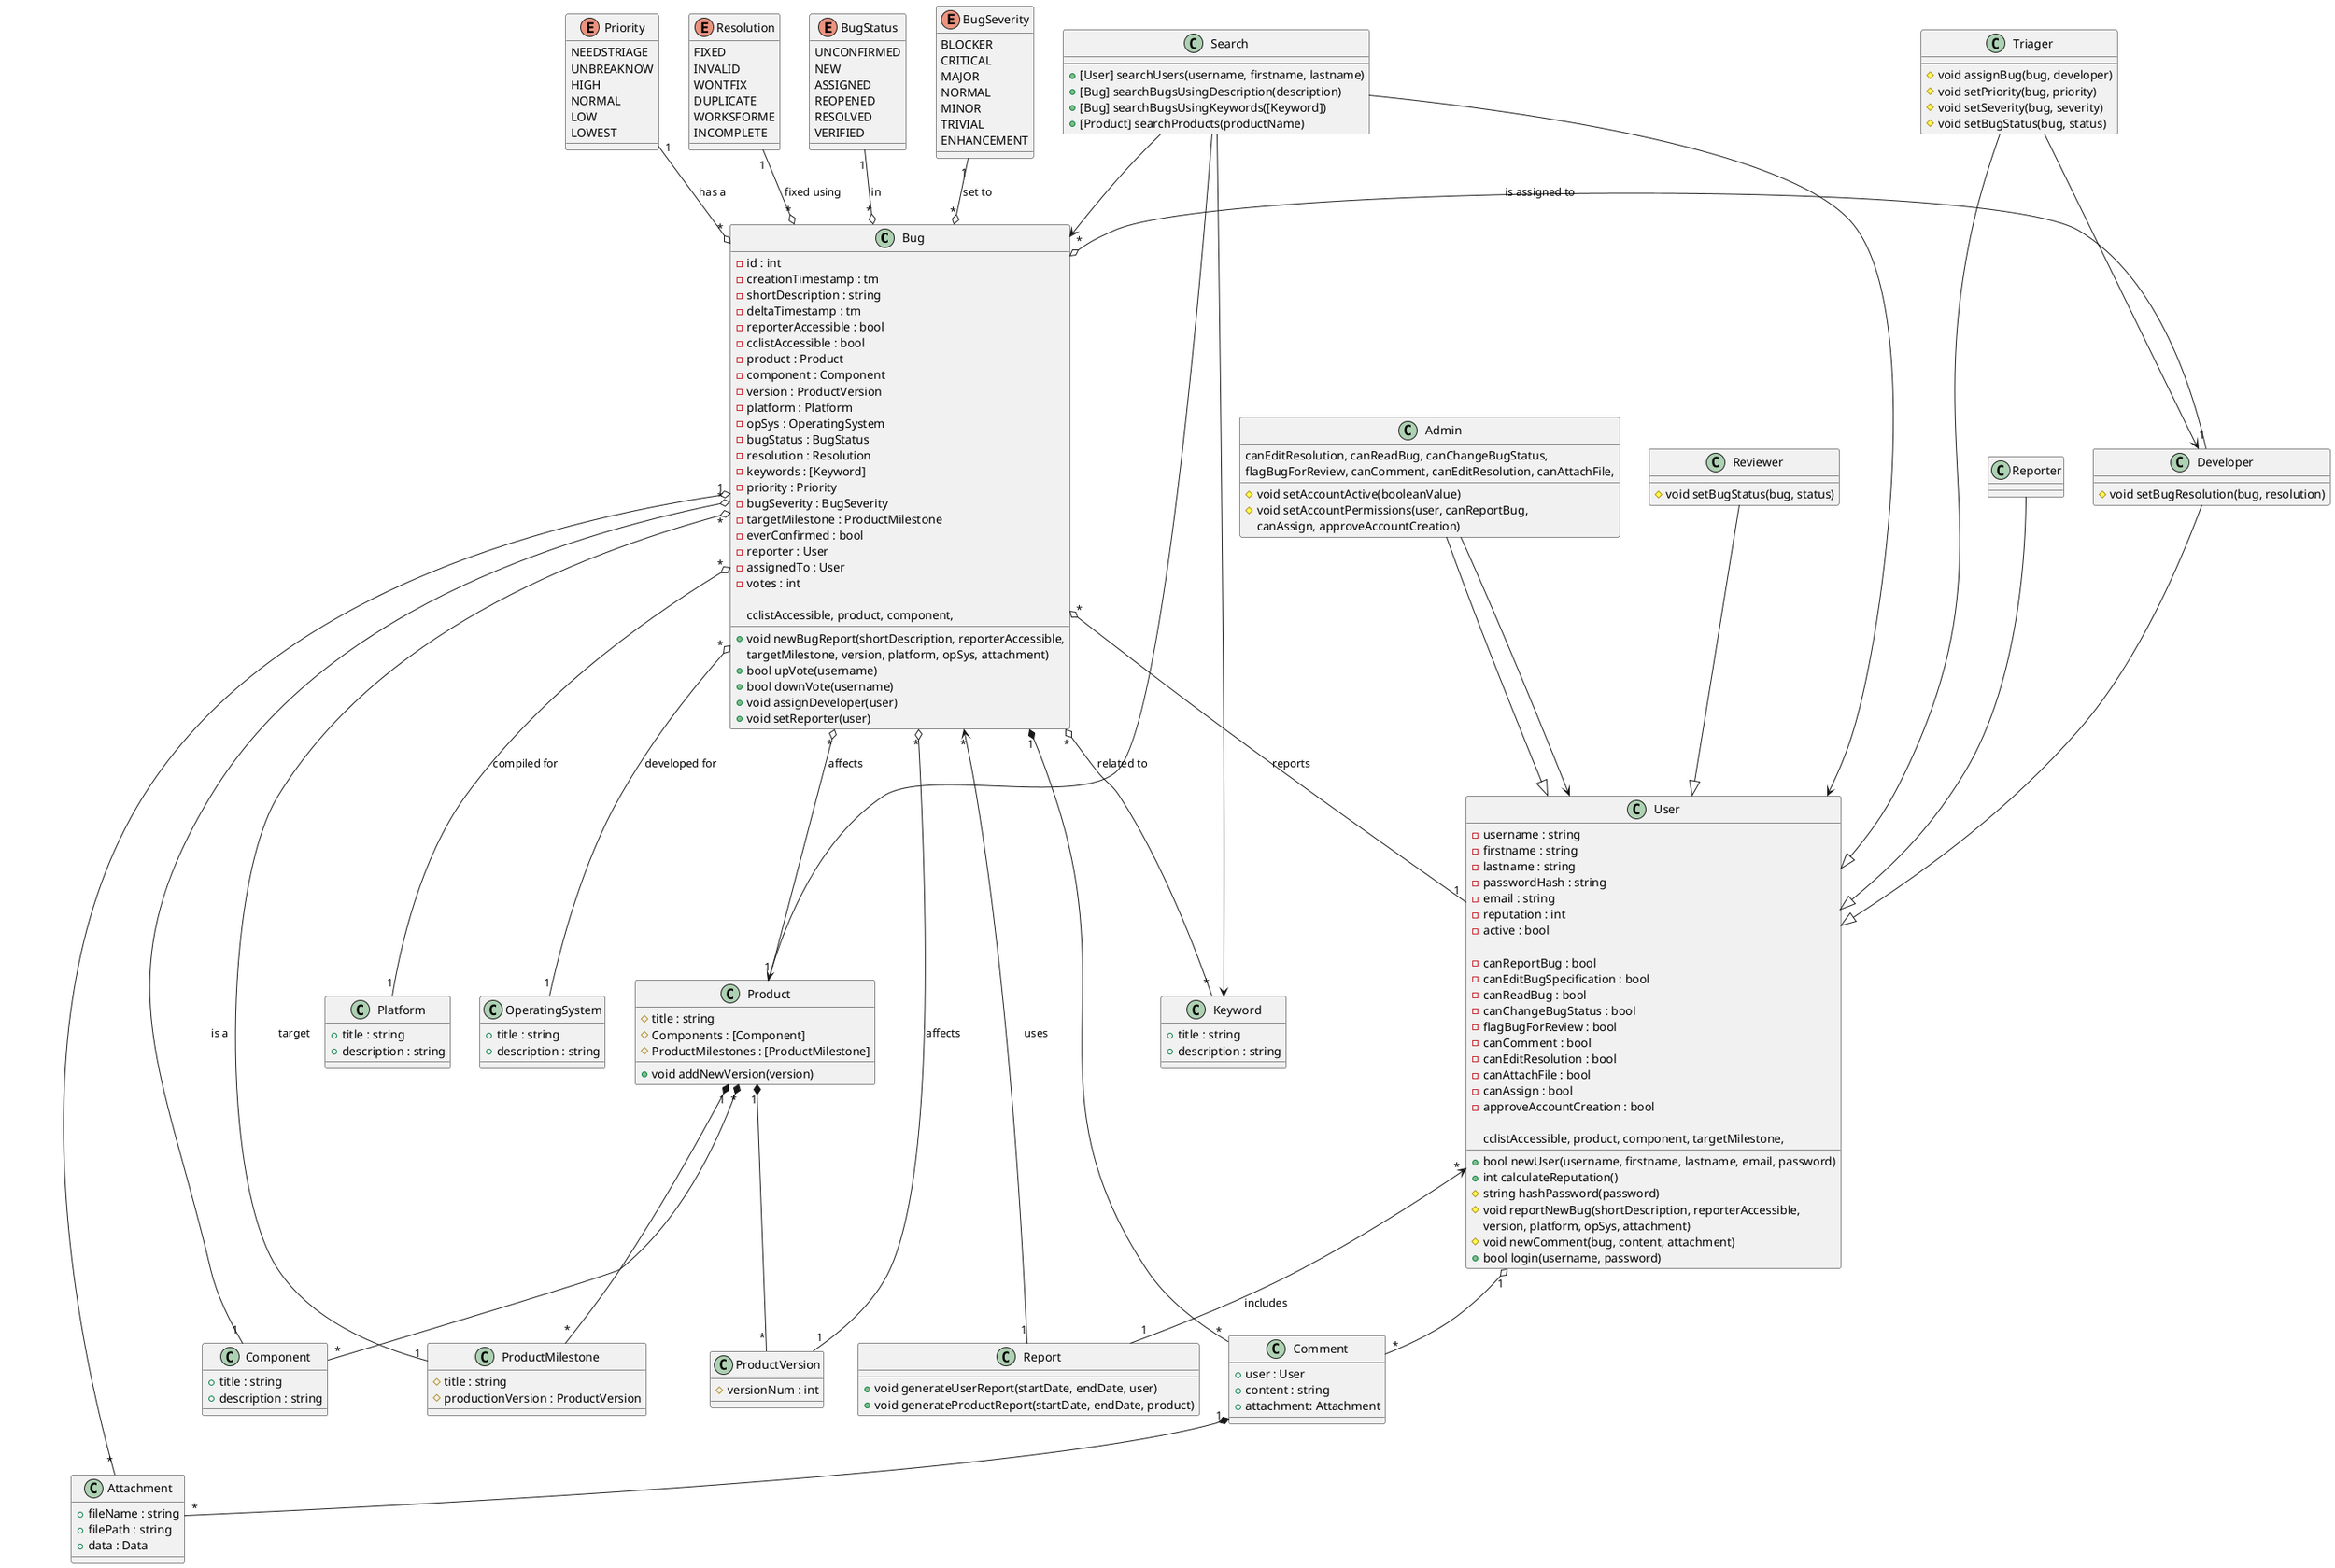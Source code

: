 'Dependency from A to B means that A uses B but indirectly (say by receiving instances of it and forwarding them to other objects).
'Association from A to B means that A uses B directly, (for example by calling methods)
'Aggregation from A to B means that B is part of A (semantically) but B can be shared and if A is deleted, B is not deleted. Note that this says nothing about how the "is part" is implemented.
'Composition from A to B is like Aggregation, where B cannot be shared and if A is deleted, all of its aggregates (Bs) are deleted also.

@startuml

'skinparam nodesep 30
'skinparam ranksep 30
'skinparam padding 5

'Group "1" o-- "*" User : is assigned to

Bug "*" o- "1" User : reports
Bug "*" o- "1" Developer : is assigned to

Bug "*" o-- "*" Keyword : related to
Bug "*" o-- "1" Platform : compiled for
Bug "*" o-- "1" OperatingSystem : developed for
Bug "*" o-- "1" Component : is a
Bug "*" o-- "1" ProductMilestone : target
Bug "*" o-left- "1" ProductVersion : affects
Bug "*" o-- "1" Product : affects

Bug "*" o-up- "1" BugStatus : in
Bug "*" o-up- "1" Resolution : fixed using
Bug "*" o-up- "1" Priority : has a
Bug "*" o-up- "1" BugSeverity : set to

Bug "1" o-- "*" Attachment
Bug "1" *-- "*" Comment
Comment "1" *-- "*" Attachment

Bug "*" <-- "1" Report : uses
User "*" <-- "1" Report : includes

User "1" o-- "*" Comment

Product "1" *-- "*" ProductMilestone
Product "1" *-- "*" ProductVersion
Product "*" *-- "*" Component

User <|-up- Reporter
User <|-up- Developer
User <|-up- Reviewer
User <|-up- Triager
User <|-up- Admin

Admin --> User
Triager --> Developer

Search -down-> User
Search -down-> Bug
Search -down-> Keyword
Search -down-> Product

class Search {
    + [User] searchUsers(username, firstname, lastname)
    + [Bug] searchBugsUsingDescription(description)
    + [Bug] searchBugsUsingKeywords([Keyword])
    + [Product] searchProducts(productName)
}

class User {
    - username : string
    - firstname : string
    - lastname : string
    - passwordHash : string
    - email : string
    - reputation : int
    - active : bool

    - canReportBug : bool
    - canEditBugSpecification : bool
    - canReadBug : bool
    - canChangeBugStatus : bool
    - flagBugForReview : bool
    - canComment : bool
    - canEditResolution : bool
    - canAttachFile : bool
    - canAssign : bool
    - approveAccountCreation : bool

    + bool newUser(username, firstname, lastname, email, password)
    + int calculateReputation()
    # string hashPassword(password)
    # void reportNewBug(shortDescription, reporterAccessible,
        cclistAccessible, product, component, targetMilestone,
        version, platform, opSys, attachment)
    # void newComment(bug, content, attachment)
    + bool login(username, password)
}

Class Reporter {

}

Class Developer {
    # void setBugResolution(bug, resolution)
}

Class Reviewer {
    # void setBugStatus(bug, status)
}

Class Triager {
    # void assignBug(bug, developer)
    # void setPriority(bug, priority)
    # void setSeverity(bug, severity)
    # void setBugStatus(bug, status)
}

Class Admin {
    # void setAccountActive(booleanValue)
    # void setAccountPermissions(user, canReportBug,
        canEditResolution, canReadBug, canChangeBugStatus,
        flagBugForReview, canComment, canEditResolution, canAttachFile,
        canAssign, approveAccountCreation)
}


class Bug {
    - id : int
    - creationTimestamp : tm
    - shortDescription : string
    - deltaTimestamp : tm
    - reporterAccessible : bool
    - cclistAccessible : bool
    - product : Product
    - component : Component
    - version : ProductVersion
    - platform : Platform
    - opSys : OperatingSystem
    - bugStatus : BugStatus
    - resolution : Resolution
    - keywords : [Keyword]
    - priority : Priority
    - bugSeverity : BugSeverity
    - targetMilestone : ProductMilestone
    - everConfirmed : bool
    - reporter : User
    - assignedTo : User
    - votes : int

    + void newBugReport(shortDescription, reporterAccessible,
        cclistAccessible, product, component,
         targetMilestone, version, platform, opSys, attachment)
    + bool upVote(username)
    + bool downVote(username)
    + void assignDeveloper(user)
    + void setReporter(user)
}

class Report {
    + void generateUserReport(startDate, endDate, user)
    + void generateProductReport(startDate, endDate, product)
}

class Attachment {
    + fileName : string
    + filePath : string
    + data : Data
}

class Comment {
    + user : User
    + content : string
    + attachment: Attachment
}

class Keyword {
    'E.g. regression
    + title : string
    + description : string
}

class Platform {
    'E.g. x86_64
    + title : string
    + description : string
}

class OperatingSystem {
    'E.g. Windows 7/8/10
    + title : string
    + description : string
}

class Component {
    'E.g. Theme
    + title : string
    + description : string
}

enum Priority {
    NEEDSTRIAGE
    UNBREAKNOW
    HIGH
    NORMAL
    LOW
    LOWEST
}

enum BugSeverity {
    BLOCKER
    CRITICAL
    MAJOR
    NORMAL
    MINOR
    TRIVIAL
    ENHANCEMENT
}

enum BugStatus {
    UNCONFIRMED
    NEW
    ASSIGNED
    REOPENED
    RESOLVED
    VERIFIED
}

enum Resolution {
    FIXED
    INVALID
    WONTFIX
    DUPLICATE
    WORKSFORME
    INCOMPLETE
}

class Product {
    # title : string
    # Components : [Component]
    # ProductMilestones : [ProductMilestone]
    + void addNewVersion(version)
}

class ProductVersion {
    # versionNum : int
}

class ProductMilestone {
    # title : string
    # productionVersion : ProductVersion
}

@enduml
